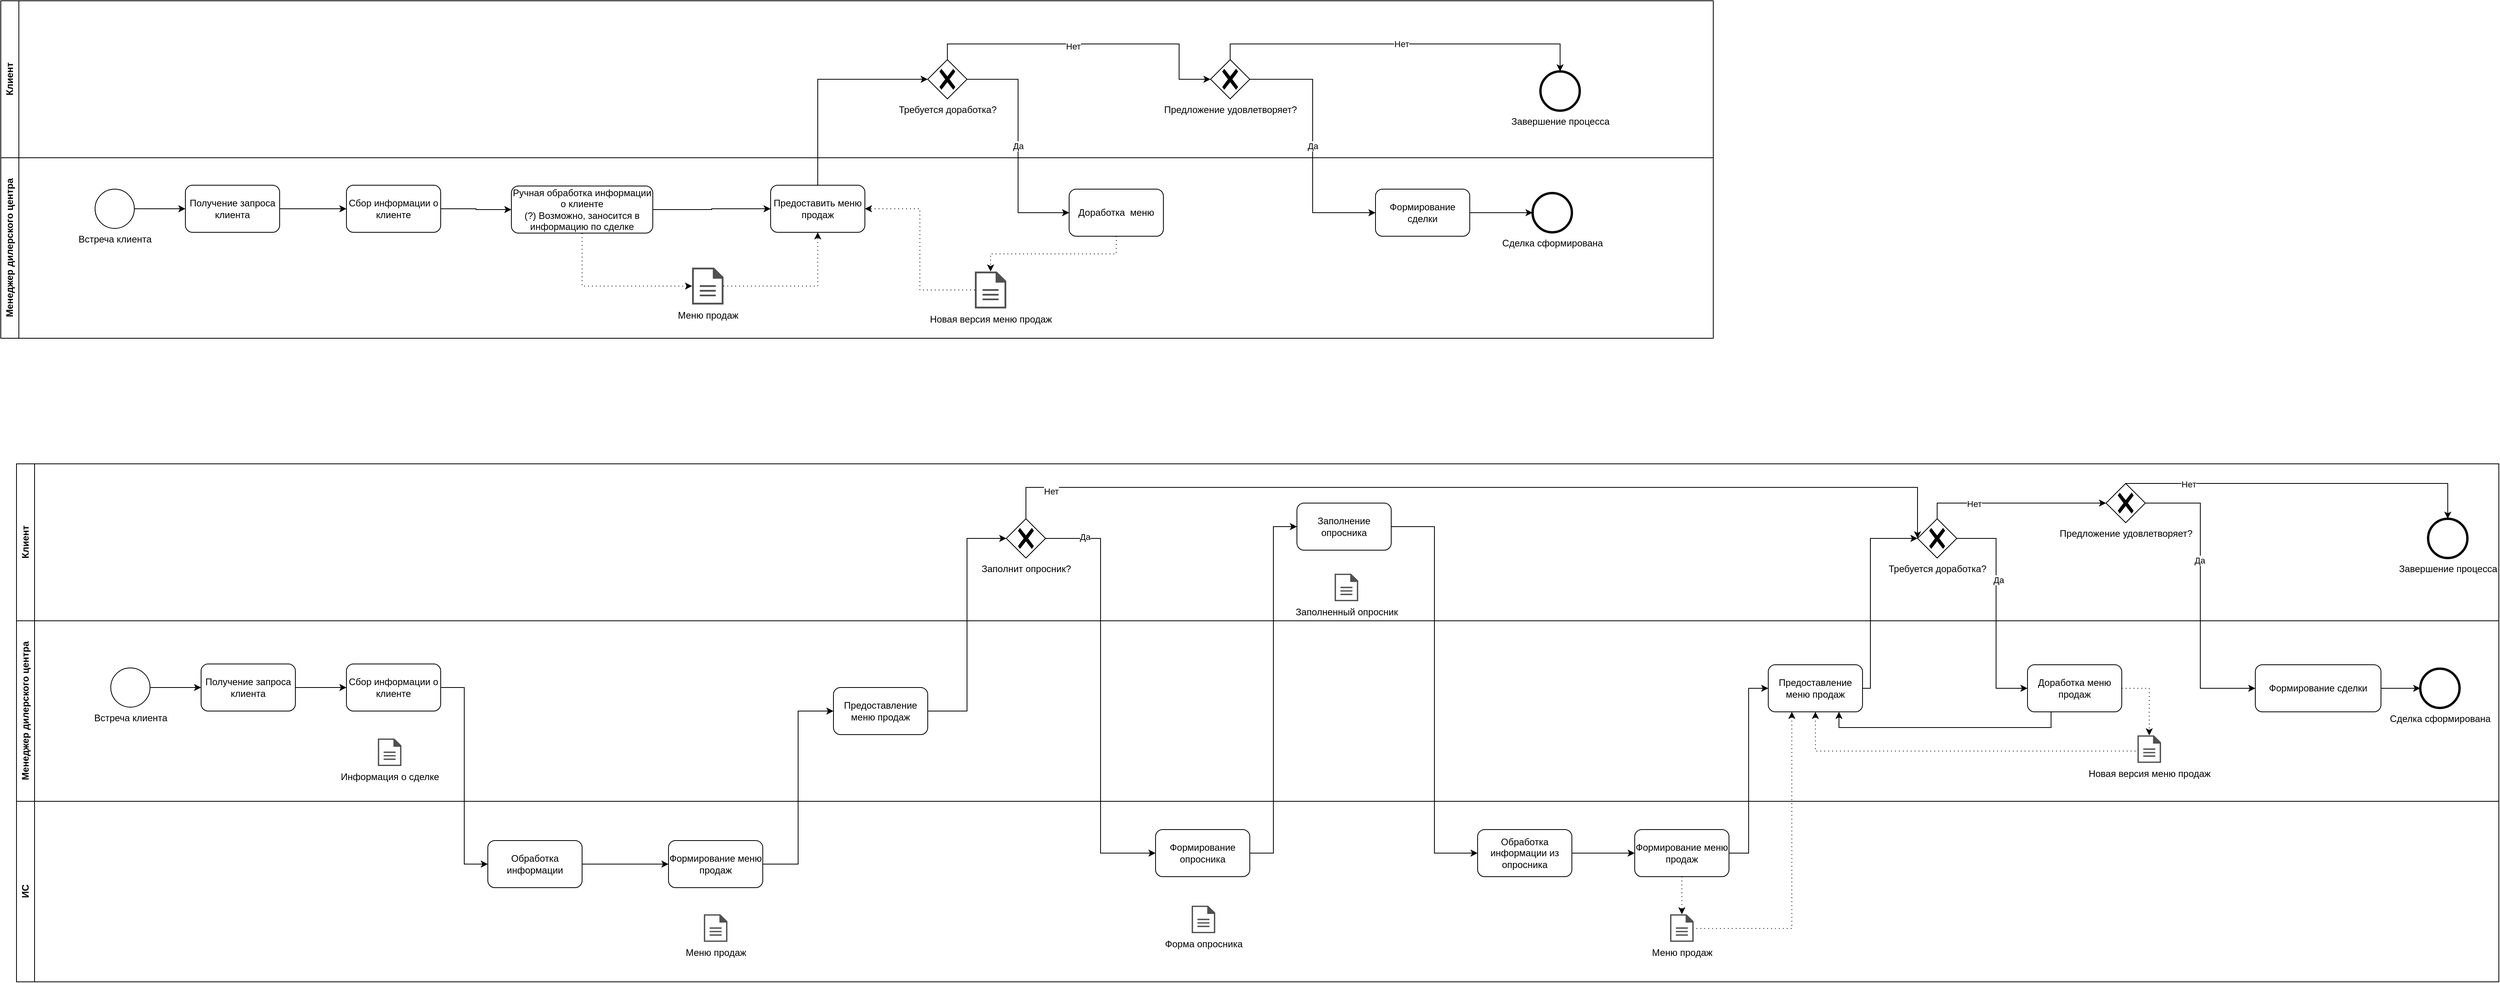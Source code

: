 <mxfile version="20.8.11" type="github">
  <diagram name="Page-1" id="2a216829-ef6e-dabb-86c1-c78162f3ba2b">
    <mxGraphModel dx="2593" dy="1790" grid="1" gridSize="10" guides="1" tooltips="1" connect="1" arrows="1" fold="1" page="1" pageScale="1" pageWidth="850" pageHeight="1100" background="none" math="0" shadow="0">
      <root>
        <mxCell id="0" />
        <mxCell id="1" parent="0" />
        <mxCell id="ZlQ-SaAlC8NXr6iBDygl-1" value="Клиент" style="swimlane;horizontal=0;whiteSpace=wrap;html=1;" parent="1" vertex="1">
          <mxGeometry x="190" y="1010" width="2180" height="200" as="geometry" />
        </mxCell>
        <mxCell id="ZlQ-SaAlC8NXr6iBDygl-26" style="edgeStyle=orthogonalEdgeStyle;rounded=0;orthogonalLoop=1;jettySize=auto;html=1;exitX=0.5;exitY=0;exitDx=0;exitDy=0;exitPerimeter=0;entryX=0;entryY=0.5;entryDx=0;entryDy=0;entryPerimeter=0;" parent="ZlQ-SaAlC8NXr6iBDygl-1" source="ZlQ-SaAlC8NXr6iBDygl-7" target="ZlQ-SaAlC8NXr6iBDygl-16" edge="1">
          <mxGeometry relative="1" as="geometry">
            <Array as="points">
              <mxPoint x="1205" y="55" />
              <mxPoint x="1500" y="55" />
              <mxPoint x="1500" y="100" />
            </Array>
          </mxGeometry>
        </mxCell>
        <mxCell id="ZlQ-SaAlC8NXr6iBDygl-27" value="Нет" style="edgeLabel;html=1;align=center;verticalAlign=middle;resizable=0;points=[];" parent="ZlQ-SaAlC8NXr6iBDygl-26" vertex="1" connectable="0">
          <mxGeometry x="-0.096" y="-3" relative="1" as="geometry">
            <mxPoint x="-1" as="offset" />
          </mxGeometry>
        </mxCell>
        <mxCell id="ZlQ-SaAlC8NXr6iBDygl-7" value="Требуется доработка?" style="points=[[0.25,0.25,0],[0.5,0,0],[0.75,0.25,0],[1,0.5,0],[0.75,0.75,0],[0.5,1,0],[0.25,0.75,0],[0,0.5,0]];shape=mxgraph.bpmn.gateway2;html=1;verticalLabelPosition=bottom;labelBackgroundColor=#ffffff;verticalAlign=top;align=center;perimeter=rhombusPerimeter;outlineConnect=0;outline=none;symbol=none;gwType=exclusive;" parent="ZlQ-SaAlC8NXr6iBDygl-1" vertex="1">
          <mxGeometry x="1180" y="75" width="50" height="50" as="geometry" />
        </mxCell>
        <mxCell id="ZlQ-SaAlC8NXr6iBDygl-25" value="Нет" style="edgeStyle=orthogonalEdgeStyle;rounded=0;orthogonalLoop=1;jettySize=auto;html=1;exitX=0.5;exitY=0;exitDx=0;exitDy=0;exitPerimeter=0;entryX=0.5;entryY=0;entryDx=0;entryDy=0;entryPerimeter=0;" parent="ZlQ-SaAlC8NXr6iBDygl-1" source="ZlQ-SaAlC8NXr6iBDygl-16" target="ZlQ-SaAlC8NXr6iBDygl-23" edge="1">
          <mxGeometry relative="1" as="geometry" />
        </mxCell>
        <mxCell id="ZlQ-SaAlC8NXr6iBDygl-16" value="Предложение удовлетворяет?" style="points=[[0.25,0.25,0],[0.5,0,0],[0.75,0.25,0],[1,0.5,0],[0.75,0.75,0],[0.5,1,0],[0.25,0.75,0],[0,0.5,0]];shape=mxgraph.bpmn.gateway2;html=1;verticalLabelPosition=bottom;labelBackgroundColor=#ffffff;verticalAlign=top;align=center;perimeter=rhombusPerimeter;outlineConnect=0;outline=none;symbol=none;gwType=exclusive;" parent="ZlQ-SaAlC8NXr6iBDygl-1" vertex="1">
          <mxGeometry x="1540" y="75" width="50" height="50" as="geometry" />
        </mxCell>
        <mxCell id="ZlQ-SaAlC8NXr6iBDygl-23" value="Завершение процесса" style="points=[[0.145,0.145,0],[0.5,0,0],[0.855,0.145,0],[1,0.5,0],[0.855,0.855,0],[0.5,1,0],[0.145,0.855,0],[0,0.5,0]];shape=mxgraph.bpmn.event;html=1;verticalLabelPosition=bottom;labelBackgroundColor=#ffffff;verticalAlign=top;align=center;perimeter=ellipsePerimeter;outlineConnect=0;aspect=fixed;outline=end;symbol=terminate2;" parent="ZlQ-SaAlC8NXr6iBDygl-1" vertex="1">
          <mxGeometry x="1960" y="90" width="50" height="50" as="geometry" />
        </mxCell>
        <mxCell id="ZlQ-SaAlC8NXr6iBDygl-2" value="Менеджер дилерского центра" style="swimlane;horizontal=0;whiteSpace=wrap;html=1;" parent="1" vertex="1">
          <mxGeometry x="190" y="1210" width="2180" height="230" as="geometry" />
        </mxCell>
        <mxCell id="ZlQ-SaAlC8NXr6iBDygl-3" value="Встреча клиента" style="points=[[0.145,0.145,0],[0.5,0,0],[0.855,0.145,0],[1,0.5,0],[0.855,0.855,0],[0.5,1,0],[0.145,0.855,0],[0,0.5,0]];shape=mxgraph.bpmn.event;html=1;verticalLabelPosition=bottom;labelBackgroundColor=#ffffff;verticalAlign=top;align=center;perimeter=ellipsePerimeter;outlineConnect=0;aspect=fixed;outline=standard;symbol=general;" parent="ZlQ-SaAlC8NXr6iBDygl-2" vertex="1">
          <mxGeometry x="120" y="40" width="50" height="50" as="geometry" />
        </mxCell>
        <mxCell id="ZlQ-SaAlC8NXr6iBDygl-46" style="edgeStyle=orthogonalEdgeStyle;rounded=0;orthogonalLoop=1;jettySize=auto;html=1;exitX=0;exitY=0.5;exitDx=0;exitDy=0;entryX=1;entryY=0.5;entryDx=0;entryDy=0;entryPerimeter=0;startArrow=classic;startFill=1;endArrow=none;endFill=0;" parent="ZlQ-SaAlC8NXr6iBDygl-2" source="ZlQ-SaAlC8NXr6iBDygl-5" target="ZlQ-SaAlC8NXr6iBDygl-3" edge="1">
          <mxGeometry relative="1" as="geometry" />
        </mxCell>
        <mxCell id="ZlQ-SaAlC8NXr6iBDygl-5" value="Получение запроса клиента" style="rounded=1;whiteSpace=wrap;html=1;" parent="ZlQ-SaAlC8NXr6iBDygl-2" vertex="1">
          <mxGeometry x="235" y="35" width="120" height="60" as="geometry" />
        </mxCell>
        <mxCell id="ZlQ-SaAlC8NXr6iBDygl-6" value="Предоставить меню продаж" style="rounded=1;whiteSpace=wrap;html=1;" parent="ZlQ-SaAlC8NXr6iBDygl-2" vertex="1">
          <mxGeometry x="980" y="35" width="120" height="60" as="geometry" />
        </mxCell>
        <mxCell id="ZlQ-SaAlC8NXr6iBDygl-38" style="edgeStyle=orthogonalEdgeStyle;rounded=0;orthogonalLoop=1;jettySize=auto;html=1;exitX=1;exitY=0.5;exitDx=0;exitDy=0;entryX=0;entryY=0.5;entryDx=0;entryDy=0;" parent="ZlQ-SaAlC8NXr6iBDygl-2" source="ZlQ-SaAlC8NXr6iBDygl-8" target="ZlQ-SaAlC8NXr6iBDygl-6" edge="1">
          <mxGeometry relative="1" as="geometry" />
        </mxCell>
        <mxCell id="ZlQ-SaAlC8NXr6iBDygl-44" style="edgeStyle=orthogonalEdgeStyle;rounded=0;orthogonalLoop=1;jettySize=auto;html=1;exitX=0;exitY=0.5;exitDx=0;exitDy=0;entryX=1;entryY=0.5;entryDx=0;entryDy=0;startArrow=classic;startFill=1;endArrow=none;endFill=0;" parent="ZlQ-SaAlC8NXr6iBDygl-2" source="ZlQ-SaAlC8NXr6iBDygl-8" target="ZlQ-SaAlC8NXr6iBDygl-15" edge="1">
          <mxGeometry relative="1" as="geometry" />
        </mxCell>
        <mxCell id="ZlQ-SaAlC8NXr6iBDygl-8" value="Ручная обработка информации о клиенте&lt;br&gt;(?) Возможно, заносится в информацию по сделке" style="rounded=1;whiteSpace=wrap;html=1;" parent="ZlQ-SaAlC8NXr6iBDygl-2" vertex="1">
          <mxGeometry x="650" y="36" width="180" height="60" as="geometry" />
        </mxCell>
        <mxCell id="ZlQ-SaAlC8NXr6iBDygl-35" style="edgeStyle=orthogonalEdgeStyle;rounded=0;orthogonalLoop=1;jettySize=auto;html=1;exitX=0.5;exitY=1;exitDx=0;exitDy=0;dashed=1;dashPattern=1 4;" parent="ZlQ-SaAlC8NXr6iBDygl-2" source="ZlQ-SaAlC8NXr6iBDygl-14" target="ZlQ-SaAlC8NXr6iBDygl-32" edge="1">
          <mxGeometry relative="1" as="geometry" />
        </mxCell>
        <mxCell id="ZlQ-SaAlC8NXr6iBDygl-14" value="Доработка &amp;nbsp;меню" style="rounded=1;whiteSpace=wrap;html=1;" parent="ZlQ-SaAlC8NXr6iBDygl-2" vertex="1">
          <mxGeometry x="1360" y="40" width="120" height="60" as="geometry" />
        </mxCell>
        <mxCell id="ZlQ-SaAlC8NXr6iBDygl-45" style="edgeStyle=orthogonalEdgeStyle;rounded=0;orthogonalLoop=1;jettySize=auto;html=1;exitX=0;exitY=0.5;exitDx=0;exitDy=0;entryX=1;entryY=0.5;entryDx=0;entryDy=0;startArrow=classic;startFill=1;endArrow=none;endFill=0;" parent="ZlQ-SaAlC8NXr6iBDygl-2" source="ZlQ-SaAlC8NXr6iBDygl-15" target="ZlQ-SaAlC8NXr6iBDygl-5" edge="1">
          <mxGeometry relative="1" as="geometry" />
        </mxCell>
        <mxCell id="ZlQ-SaAlC8NXr6iBDygl-15" value="Сбор информации о клиенте" style="rounded=1;whiteSpace=wrap;html=1;" parent="ZlQ-SaAlC8NXr6iBDygl-2" vertex="1">
          <mxGeometry x="440" y="35" width="120" height="60" as="geometry" />
        </mxCell>
        <mxCell id="ZlQ-SaAlC8NXr6iBDygl-24" style="edgeStyle=orthogonalEdgeStyle;rounded=0;orthogonalLoop=1;jettySize=auto;html=1;exitX=1;exitY=0.5;exitDx=0;exitDy=0;entryX=0;entryY=0.5;entryDx=0;entryDy=0;entryPerimeter=0;" parent="ZlQ-SaAlC8NXr6iBDygl-2" source="ZlQ-SaAlC8NXr6iBDygl-18" target="ZlQ-SaAlC8NXr6iBDygl-22" edge="1">
          <mxGeometry relative="1" as="geometry" />
        </mxCell>
        <mxCell id="ZlQ-SaAlC8NXr6iBDygl-18" value="Формирование сделки" style="rounded=1;whiteSpace=wrap;html=1;" parent="ZlQ-SaAlC8NXr6iBDygl-2" vertex="1">
          <mxGeometry x="1750" y="40" width="120" height="60" as="geometry" />
        </mxCell>
        <mxCell id="ZlQ-SaAlC8NXr6iBDygl-22" value="Сделка сформирована" style="points=[[0.145,0.145,0],[0.5,0,0],[0.855,0.145,0],[1,0.5,0],[0.855,0.855,0],[0.5,1,0],[0.145,0.855,0],[0,0.5,0]];shape=mxgraph.bpmn.event;html=1;verticalLabelPosition=bottom;labelBackgroundColor=#ffffff;verticalAlign=top;align=center;perimeter=ellipsePerimeter;outlineConnect=0;aspect=fixed;outline=end;symbol=terminate2;" parent="ZlQ-SaAlC8NXr6iBDygl-2" vertex="1">
          <mxGeometry x="1950" y="45" width="50" height="50" as="geometry" />
        </mxCell>
        <mxCell id="ZlQ-SaAlC8NXr6iBDygl-34" style="edgeStyle=orthogonalEdgeStyle;rounded=0;orthogonalLoop=1;jettySize=auto;html=1;entryX=1;entryY=0.5;entryDx=0;entryDy=0;dashed=1;dashPattern=1 4;" parent="ZlQ-SaAlC8NXr6iBDygl-2" source="ZlQ-SaAlC8NXr6iBDygl-32" target="ZlQ-SaAlC8NXr6iBDygl-6" edge="1">
          <mxGeometry relative="1" as="geometry" />
        </mxCell>
        <mxCell id="ZlQ-SaAlC8NXr6iBDygl-32" value="Новая версия меню продаж" style="sketch=0;pointerEvents=1;shadow=0;dashed=0;html=1;strokeColor=none;fillColor=#505050;labelPosition=center;verticalLabelPosition=bottom;verticalAlign=top;outlineConnect=0;align=center;shape=mxgraph.office.concepts.document;" parent="ZlQ-SaAlC8NXr6iBDygl-2" vertex="1">
          <mxGeometry x="1240" y="145" width="40" height="47" as="geometry" />
        </mxCell>
        <mxCell id="ZlQ-SaAlC8NXr6iBDygl-41" style="edgeStyle=orthogonalEdgeStyle;rounded=0;orthogonalLoop=1;jettySize=auto;html=1;entryX=0.5;entryY=1;entryDx=0;entryDy=0;dashed=1;dashPattern=1 4;startArrow=classic;startFill=1;endArrow=none;endFill=0;" parent="ZlQ-SaAlC8NXr6iBDygl-2" source="ZlQ-SaAlC8NXr6iBDygl-37" target="ZlQ-SaAlC8NXr6iBDygl-8" edge="1">
          <mxGeometry relative="1" as="geometry" />
        </mxCell>
        <mxCell id="ZlQ-SaAlC8NXr6iBDygl-42" style="edgeStyle=orthogonalEdgeStyle;rounded=0;orthogonalLoop=1;jettySize=auto;html=1;dashed=1;dashPattern=1 4;" parent="ZlQ-SaAlC8NXr6iBDygl-2" source="ZlQ-SaAlC8NXr6iBDygl-37" target="ZlQ-SaAlC8NXr6iBDygl-6" edge="1">
          <mxGeometry relative="1" as="geometry" />
        </mxCell>
        <mxCell id="ZlQ-SaAlC8NXr6iBDygl-37" value="Меню продаж" style="sketch=0;pointerEvents=1;shadow=0;dashed=0;html=1;strokeColor=none;fillColor=#505050;labelPosition=center;verticalLabelPosition=bottom;verticalAlign=top;outlineConnect=0;align=center;shape=mxgraph.office.concepts.document;" parent="ZlQ-SaAlC8NXr6iBDygl-2" vertex="1">
          <mxGeometry x="880" y="140" width="40" height="47" as="geometry" />
        </mxCell>
        <mxCell id="ZlQ-SaAlC8NXr6iBDygl-19" value="Да" style="edgeStyle=orthogonalEdgeStyle;rounded=0;orthogonalLoop=1;jettySize=auto;html=1;exitX=1;exitY=0.5;exitDx=0;exitDy=0;exitPerimeter=0;entryX=0;entryY=0.5;entryDx=0;entryDy=0;" parent="1" source="ZlQ-SaAlC8NXr6iBDygl-16" target="ZlQ-SaAlC8NXr6iBDygl-18" edge="1">
          <mxGeometry relative="1" as="geometry" />
        </mxCell>
        <mxCell id="ZlQ-SaAlC8NXr6iBDygl-28" value="Да" style="edgeStyle=orthogonalEdgeStyle;rounded=0;orthogonalLoop=1;jettySize=auto;html=1;exitX=1;exitY=0.5;exitDx=0;exitDy=0;exitPerimeter=0;entryX=0;entryY=0.5;entryDx=0;entryDy=0;" parent="1" source="ZlQ-SaAlC8NXr6iBDygl-7" target="ZlQ-SaAlC8NXr6iBDygl-14" edge="1">
          <mxGeometry relative="1" as="geometry" />
        </mxCell>
        <mxCell id="ZlQ-SaAlC8NXr6iBDygl-36" style="edgeStyle=orthogonalEdgeStyle;rounded=0;orthogonalLoop=1;jettySize=auto;html=1;exitX=0.5;exitY=0;exitDx=0;exitDy=0;entryX=0;entryY=0.5;entryDx=0;entryDy=0;entryPerimeter=0;" parent="1" source="ZlQ-SaAlC8NXr6iBDygl-6" target="ZlQ-SaAlC8NXr6iBDygl-7" edge="1">
          <mxGeometry relative="1" as="geometry" />
        </mxCell>
        <mxCell id="ZlQ-SaAlC8NXr6iBDygl-78" value="Клиент" style="swimlane;horizontal=0;whiteSpace=wrap;html=1;" parent="1" vertex="1">
          <mxGeometry x="210" y="1600" width="3160" height="200" as="geometry" />
        </mxCell>
        <mxCell id="ZlQ-SaAlC8NXr6iBDygl-158" value="Заполнение опросника" style="rounded=1;whiteSpace=wrap;html=1;" parent="ZlQ-SaAlC8NXr6iBDygl-78" vertex="1">
          <mxGeometry x="1630" y="50" width="120" height="60" as="geometry" />
        </mxCell>
        <mxCell id="ZlQ-SaAlC8NXr6iBDygl-159" value="Заполненный опросник" style="sketch=0;pointerEvents=1;shadow=0;dashed=0;html=1;strokeColor=none;fillColor=#505050;labelPosition=center;verticalLabelPosition=bottom;verticalAlign=top;outlineConnect=0;align=center;shape=mxgraph.office.concepts.document;" parent="ZlQ-SaAlC8NXr6iBDygl-78" vertex="1">
          <mxGeometry x="1678" y="140" width="30" height="35" as="geometry" />
        </mxCell>
        <mxCell id="ZlQ-SaAlC8NXr6iBDygl-169" value="Требуется доработка?" style="points=[[0.25,0.25,0],[0.5,0,0],[0.75,0.25,0],[1,0.5,0],[0.75,0.75,0],[0.5,1,0],[0.25,0.75,0],[0,0.5,0]];shape=mxgraph.bpmn.gateway2;html=1;verticalLabelPosition=bottom;labelBackgroundColor=#ffffff;verticalAlign=top;align=center;perimeter=rhombusPerimeter;outlineConnect=0;outline=none;symbol=none;gwType=exclusive;" parent="ZlQ-SaAlC8NXr6iBDygl-78" vertex="1">
          <mxGeometry x="2420" y="70" width="50" height="50" as="geometry" />
        </mxCell>
        <mxCell id="ZlQ-SaAlC8NXr6iBDygl-211" style="edgeStyle=orthogonalEdgeStyle;rounded=0;orthogonalLoop=1;jettySize=auto;html=1;exitX=0;exitY=0.5;exitDx=0;exitDy=0;exitPerimeter=0;entryX=0.5;entryY=0;entryDx=0;entryDy=0;entryPerimeter=0;startArrow=classic;startFill=1;endArrow=none;endFill=0;" parent="ZlQ-SaAlC8NXr6iBDygl-78" source="ZlQ-SaAlC8NXr6iBDygl-208" target="ZlQ-SaAlC8NXr6iBDygl-169" edge="1">
          <mxGeometry relative="1" as="geometry">
            <Array as="points">
              <mxPoint x="2445" y="50" />
            </Array>
          </mxGeometry>
        </mxCell>
        <mxCell id="ZlQ-SaAlC8NXr6iBDygl-212" value="Нет" style="edgeLabel;html=1;align=center;verticalAlign=middle;resizable=0;points=[];" parent="ZlQ-SaAlC8NXr6iBDygl-211" vertex="1" connectable="0">
          <mxGeometry x="0.43" y="1" relative="1" as="geometry">
            <mxPoint as="offset" />
          </mxGeometry>
        </mxCell>
        <mxCell id="ZlQ-SaAlC8NXr6iBDygl-208" value="Предложение удовлетворяет?" style="points=[[0.25,0.25,0],[0.5,0,0],[0.75,0.25,0],[1,0.5,0],[0.75,0.75,0],[0.5,1,0],[0.25,0.75,0],[0,0.5,0]];shape=mxgraph.bpmn.gateway2;html=1;verticalLabelPosition=bottom;labelBackgroundColor=#ffffff;verticalAlign=top;align=center;perimeter=rhombusPerimeter;outlineConnect=0;outline=none;symbol=none;gwType=exclusive;" parent="ZlQ-SaAlC8NXr6iBDygl-78" vertex="1">
          <mxGeometry x="2660" y="25" width="50" height="50" as="geometry" />
        </mxCell>
        <mxCell id="p4xTTkdWN6p4OTS3sDbt-12" style="edgeStyle=orthogonalEdgeStyle;rounded=0;orthogonalLoop=1;jettySize=auto;html=1;exitX=0.5;exitY=0;exitDx=0;exitDy=0;exitPerimeter=0;entryX=0;entryY=0.5;entryDx=0;entryDy=0;entryPerimeter=0;" parent="ZlQ-SaAlC8NXr6iBDygl-78" source="p4xTTkdWN6p4OTS3sDbt-6" target="ZlQ-SaAlC8NXr6iBDygl-169" edge="1">
          <mxGeometry relative="1" as="geometry">
            <Array as="points">
              <mxPoint x="1285" y="30" />
              <mxPoint x="2420" y="30" />
            </Array>
          </mxGeometry>
        </mxCell>
        <mxCell id="p4xTTkdWN6p4OTS3sDbt-13" value="Нет" style="edgeLabel;html=1;align=center;verticalAlign=middle;resizable=0;points=[];" parent="p4xTTkdWN6p4OTS3sDbt-12" vertex="1" connectable="0">
          <mxGeometry x="-0.884" y="-5" relative="1" as="geometry">
            <mxPoint as="offset" />
          </mxGeometry>
        </mxCell>
        <mxCell id="p4xTTkdWN6p4OTS3sDbt-6" value="Заполнит опросник?" style="points=[[0.25,0.25,0],[0.5,0,0],[0.75,0.25,0],[1,0.5,0],[0.75,0.75,0],[0.5,1,0],[0.25,0.75,0],[0,0.5,0]];shape=mxgraph.bpmn.gateway2;html=1;verticalLabelPosition=bottom;labelBackgroundColor=#ffffff;verticalAlign=top;align=center;perimeter=rhombusPerimeter;outlineConnect=0;outline=none;symbol=none;gwType=exclusive;" parent="ZlQ-SaAlC8NXr6iBDygl-78" vertex="1">
          <mxGeometry x="1260" y="70" width="50" height="50" as="geometry" />
        </mxCell>
        <mxCell id="ZlQ-SaAlC8NXr6iBDygl-209" value="Завершение процесса" style="points=[[0.145,0.145,0],[0.5,0,0],[0.855,0.145,0],[1,0.5,0],[0.855,0.855,0],[0.5,1,0],[0.145,0.855,0],[0,0.5,0]];shape=mxgraph.bpmn.event;html=1;verticalLabelPosition=bottom;labelBackgroundColor=#ffffff;verticalAlign=top;align=center;perimeter=ellipsePerimeter;outlineConnect=0;aspect=fixed;outline=end;symbol=terminate2;" parent="ZlQ-SaAlC8NXr6iBDygl-78" vertex="1">
          <mxGeometry x="3070" y="70" width="50" height="50" as="geometry" />
        </mxCell>
        <mxCell id="ZlQ-SaAlC8NXr6iBDygl-207" value="" style="edgeStyle=orthogonalEdgeStyle;rounded=0;orthogonalLoop=1;jettySize=auto;html=1;exitX=0.5;exitY=0;exitDx=0;exitDy=0;exitPerimeter=0;entryX=0.5;entryY=0;entryDx=0;entryDy=0;entryPerimeter=0;" parent="ZlQ-SaAlC8NXr6iBDygl-78" source="ZlQ-SaAlC8NXr6iBDygl-208" target="ZlQ-SaAlC8NXr6iBDygl-209" edge="1">
          <mxGeometry relative="1" as="geometry">
            <mxPoint x="3075" y="96" as="targetPoint" />
            <Array as="points">
              <mxPoint x="3095" y="25" />
            </Array>
          </mxGeometry>
        </mxCell>
        <mxCell id="p4xTTkdWN6p4OTS3sDbt-14" value="Нет" style="edgeLabel;html=1;align=center;verticalAlign=middle;resizable=0;points=[];" parent="ZlQ-SaAlC8NXr6iBDygl-207" vertex="1" connectable="0">
          <mxGeometry x="-0.651" y="-1" relative="1" as="geometry">
            <mxPoint as="offset" />
          </mxGeometry>
        </mxCell>
        <mxCell id="ZlQ-SaAlC8NXr6iBDygl-85" value="Менеджер дилерского центра" style="swimlane;horizontal=0;whiteSpace=wrap;html=1;" parent="1" vertex="1">
          <mxGeometry x="210" y="1800" width="3160" height="230" as="geometry" />
        </mxCell>
        <mxCell id="ZlQ-SaAlC8NXr6iBDygl-86" value="Встреча клиента" style="points=[[0.145,0.145,0],[0.5,0,0],[0.855,0.145,0],[1,0.5,0],[0.855,0.855,0],[0.5,1,0],[0.145,0.855,0],[0,0.5,0]];shape=mxgraph.bpmn.event;html=1;verticalLabelPosition=bottom;labelBackgroundColor=#ffffff;verticalAlign=top;align=center;perimeter=ellipsePerimeter;outlineConnect=0;aspect=fixed;outline=standard;symbol=general;" parent="ZlQ-SaAlC8NXr6iBDygl-85" vertex="1">
          <mxGeometry x="120" y="60" width="50" height="50" as="geometry" />
        </mxCell>
        <mxCell id="ZlQ-SaAlC8NXr6iBDygl-87" style="edgeStyle=orthogonalEdgeStyle;rounded=0;orthogonalLoop=1;jettySize=auto;html=1;exitX=0;exitY=0.5;exitDx=0;exitDy=0;entryX=1;entryY=0.5;entryDx=0;entryDy=0;entryPerimeter=0;startArrow=classic;startFill=1;endArrow=none;endFill=0;" parent="ZlQ-SaAlC8NXr6iBDygl-85" source="ZlQ-SaAlC8NXr6iBDygl-88" target="ZlQ-SaAlC8NXr6iBDygl-86" edge="1">
          <mxGeometry relative="1" as="geometry" />
        </mxCell>
        <mxCell id="ZlQ-SaAlC8NXr6iBDygl-88" value="Получение запроса клиента" style="rounded=1;whiteSpace=wrap;html=1;" parent="ZlQ-SaAlC8NXr6iBDygl-85" vertex="1">
          <mxGeometry x="235" y="55" width="120" height="60" as="geometry" />
        </mxCell>
        <mxCell id="ZlQ-SaAlC8NXr6iBDygl-95" style="edgeStyle=orthogonalEdgeStyle;rounded=0;orthogonalLoop=1;jettySize=auto;html=1;exitX=0;exitY=0.5;exitDx=0;exitDy=0;entryX=1;entryY=0.5;entryDx=0;entryDy=0;startArrow=classic;startFill=1;endArrow=none;endFill=0;" parent="ZlQ-SaAlC8NXr6iBDygl-85" source="ZlQ-SaAlC8NXr6iBDygl-96" target="ZlQ-SaAlC8NXr6iBDygl-88" edge="1">
          <mxGeometry relative="1" as="geometry" />
        </mxCell>
        <mxCell id="ZlQ-SaAlC8NXr6iBDygl-96" value="Сбор информации о клиенте" style="rounded=1;whiteSpace=wrap;html=1;" parent="ZlQ-SaAlC8NXr6iBDygl-85" vertex="1">
          <mxGeometry x="420" y="55" width="120" height="60" as="geometry" />
        </mxCell>
        <mxCell id="ZlQ-SaAlC8NXr6iBDygl-151" value="Информация о сделке" style="sketch=0;pointerEvents=1;shadow=0;dashed=0;html=1;strokeColor=none;fillColor=#505050;labelPosition=center;verticalLabelPosition=bottom;verticalAlign=top;outlineConnect=0;align=center;shape=mxgraph.office.concepts.document;" parent="ZlQ-SaAlC8NXr6iBDygl-85" vertex="1">
          <mxGeometry x="460" y="150" width="30" height="35" as="geometry" />
        </mxCell>
        <mxCell id="ZlQ-SaAlC8NXr6iBDygl-225" style="edgeStyle=orthogonalEdgeStyle;rounded=0;orthogonalLoop=1;jettySize=auto;html=1;exitX=0.5;exitY=1;exitDx=0;exitDy=0;dashed=1;dashPattern=1 4;startArrow=classic;startFill=1;endArrow=none;endFill=0;" parent="ZlQ-SaAlC8NXr6iBDygl-85" source="ZlQ-SaAlC8NXr6iBDygl-168" target="ZlQ-SaAlC8NXr6iBDygl-179" edge="1">
          <mxGeometry relative="1" as="geometry">
            <Array as="points">
              <mxPoint x="2290" y="166" />
            </Array>
          </mxGeometry>
        </mxCell>
        <mxCell id="ZlQ-SaAlC8NXr6iBDygl-168" value="Предоставление меню продаж" style="rounded=1;whiteSpace=wrap;html=1;" parent="ZlQ-SaAlC8NXr6iBDygl-85" vertex="1">
          <mxGeometry x="2230" y="56" width="120" height="60" as="geometry" />
        </mxCell>
        <mxCell id="ZlQ-SaAlC8NXr6iBDygl-221" style="edgeStyle=orthogonalEdgeStyle;rounded=0;orthogonalLoop=1;jettySize=auto;html=1;exitX=1;exitY=0.5;exitDx=0;exitDy=0;dashed=1;dashPattern=1 4;startArrow=none;startFill=0;endArrow=classic;endFill=1;" parent="ZlQ-SaAlC8NXr6iBDygl-85" source="ZlQ-SaAlC8NXr6iBDygl-178" target="ZlQ-SaAlC8NXr6iBDygl-179" edge="1">
          <mxGeometry relative="1" as="geometry" />
        </mxCell>
        <mxCell id="ZlQ-SaAlC8NXr6iBDygl-223" style="edgeStyle=orthogonalEdgeStyle;rounded=0;orthogonalLoop=1;jettySize=auto;html=1;exitX=0.25;exitY=1;exitDx=0;exitDy=0;entryX=0.75;entryY=1;entryDx=0;entryDy=0;startArrow=none;startFill=0;endArrow=classic;endFill=1;" parent="ZlQ-SaAlC8NXr6iBDygl-85" source="ZlQ-SaAlC8NXr6iBDygl-178" target="ZlQ-SaAlC8NXr6iBDygl-168" edge="1">
          <mxGeometry relative="1" as="geometry" />
        </mxCell>
        <mxCell id="ZlQ-SaAlC8NXr6iBDygl-178" value="Доработка меню продаж" style="rounded=1;whiteSpace=wrap;html=1;" parent="ZlQ-SaAlC8NXr6iBDygl-85" vertex="1">
          <mxGeometry x="2560" y="56" width="120" height="60" as="geometry" />
        </mxCell>
        <mxCell id="ZlQ-SaAlC8NXr6iBDygl-179" value="Новая версия меню продаж" style="sketch=0;pointerEvents=1;shadow=0;dashed=0;html=1;strokeColor=none;fillColor=#505050;labelPosition=center;verticalLabelPosition=bottom;verticalAlign=top;outlineConnect=0;align=center;shape=mxgraph.office.concepts.document;" parent="ZlQ-SaAlC8NXr6iBDygl-85" vertex="1">
          <mxGeometry x="2700" y="146" width="30" height="35" as="geometry" />
        </mxCell>
        <mxCell id="ZlQ-SaAlC8NXr6iBDygl-200" value="Формирование сделки" style="rounded=1;whiteSpace=wrap;html=1;" parent="ZlQ-SaAlC8NXr6iBDygl-85" vertex="1">
          <mxGeometry x="2850" y="56" width="160" height="60" as="geometry" />
        </mxCell>
        <mxCell id="p4xTTkdWN6p4OTS3sDbt-4" value="Предоставление меню продаж" style="rounded=1;whiteSpace=wrap;html=1;" parent="ZlQ-SaAlC8NXr6iBDygl-85" vertex="1">
          <mxGeometry x="1040" y="85" width="120" height="60" as="geometry" />
        </mxCell>
        <mxCell id="ZlQ-SaAlC8NXr6iBDygl-109" value="ИС" style="swimlane;horizontal=0;whiteSpace=wrap;html=1;" parent="1" vertex="1">
          <mxGeometry x="210" y="2030" width="3160" height="230" as="geometry" />
        </mxCell>
        <mxCell id="p4xTTkdWN6p4OTS3sDbt-3" style="edgeStyle=orthogonalEdgeStyle;rounded=0;orthogonalLoop=1;jettySize=auto;html=1;exitX=1;exitY=0.5;exitDx=0;exitDy=0;entryX=0;entryY=0.5;entryDx=0;entryDy=0;" parent="ZlQ-SaAlC8NXr6iBDygl-109" source="ZlQ-SaAlC8NXr6iBDygl-150" target="p4xTTkdWN6p4OTS3sDbt-1" edge="1">
          <mxGeometry relative="1" as="geometry" />
        </mxCell>
        <mxCell id="ZlQ-SaAlC8NXr6iBDygl-150" value="Обработка информации" style="rounded=1;whiteSpace=wrap;html=1;" parent="ZlQ-SaAlC8NXr6iBDygl-109" vertex="1">
          <mxGeometry x="600" y="50" width="120" height="60" as="geometry" />
        </mxCell>
        <mxCell id="ZlQ-SaAlC8NXr6iBDygl-152" value="Формирование опросника" style="rounded=1;whiteSpace=wrap;html=1;" parent="ZlQ-SaAlC8NXr6iBDygl-109" vertex="1">
          <mxGeometry x="1450" y="36" width="120" height="60" as="geometry" />
        </mxCell>
        <mxCell id="ZlQ-SaAlC8NXr6iBDygl-153" value="Форма опросника" style="sketch=0;pointerEvents=1;shadow=0;dashed=0;html=1;strokeColor=none;fillColor=#505050;labelPosition=center;verticalLabelPosition=bottom;verticalAlign=top;outlineConnect=0;align=center;shape=mxgraph.office.concepts.document;" parent="ZlQ-SaAlC8NXr6iBDygl-109" vertex="1">
          <mxGeometry x="1496" y="133" width="30" height="35" as="geometry" />
        </mxCell>
        <mxCell id="ZlQ-SaAlC8NXr6iBDygl-160" value="Обработка информации из опросника" style="rounded=1;whiteSpace=wrap;html=1;" parent="ZlQ-SaAlC8NXr6iBDygl-109" vertex="1">
          <mxGeometry x="1860" y="36" width="120" height="60" as="geometry" />
        </mxCell>
        <mxCell id="ZlQ-SaAlC8NXr6iBDygl-191" style="edgeStyle=orthogonalEdgeStyle;rounded=0;orthogonalLoop=1;jettySize=auto;html=1;exitX=0;exitY=0.5;exitDx=0;exitDy=0;entryX=1;entryY=0.5;entryDx=0;entryDy=0;startArrow=classic;startFill=1;endArrow=none;endFill=0;" parent="ZlQ-SaAlC8NXr6iBDygl-109" source="ZlQ-SaAlC8NXr6iBDygl-166" target="ZlQ-SaAlC8NXr6iBDygl-160" edge="1">
          <mxGeometry relative="1" as="geometry" />
        </mxCell>
        <mxCell id="ZlQ-SaAlC8NXr6iBDygl-218" style="edgeStyle=orthogonalEdgeStyle;rounded=0;orthogonalLoop=1;jettySize=auto;html=1;exitX=0.5;exitY=1;exitDx=0;exitDy=0;startArrow=none;startFill=0;endArrow=classic;endFill=1;dashed=1;dashPattern=1 4;" parent="ZlQ-SaAlC8NXr6iBDygl-109" source="ZlQ-SaAlC8NXr6iBDygl-166" target="ZlQ-SaAlC8NXr6iBDygl-167" edge="1">
          <mxGeometry relative="1" as="geometry" />
        </mxCell>
        <mxCell id="ZlQ-SaAlC8NXr6iBDygl-166" value="Формирование меню продаж" style="rounded=1;whiteSpace=wrap;html=1;" parent="ZlQ-SaAlC8NXr6iBDygl-109" vertex="1">
          <mxGeometry x="2060" y="36" width="120" height="60" as="geometry" />
        </mxCell>
        <mxCell id="ZlQ-SaAlC8NXr6iBDygl-167" value="Меню продаж" style="sketch=0;pointerEvents=1;shadow=0;dashed=0;html=1;strokeColor=none;fillColor=#505050;labelPosition=center;verticalLabelPosition=bottom;verticalAlign=top;outlineConnect=0;align=center;shape=mxgraph.office.concepts.document;" parent="ZlQ-SaAlC8NXr6iBDygl-109" vertex="1">
          <mxGeometry x="2105" y="144" width="30" height="35" as="geometry" />
        </mxCell>
        <mxCell id="p4xTTkdWN6p4OTS3sDbt-1" value="Формирование меню продаж" style="rounded=1;whiteSpace=wrap;html=1;" parent="ZlQ-SaAlC8NXr6iBDygl-109" vertex="1">
          <mxGeometry x="830" y="50" width="120" height="60" as="geometry" />
        </mxCell>
        <mxCell id="p4xTTkdWN6p4OTS3sDbt-2" value="Меню продаж" style="sketch=0;pointerEvents=1;shadow=0;dashed=0;html=1;strokeColor=none;fillColor=#505050;labelPosition=center;verticalLabelPosition=bottom;verticalAlign=top;outlineConnect=0;align=center;shape=mxgraph.office.concepts.document;" parent="ZlQ-SaAlC8NXr6iBDygl-109" vertex="1">
          <mxGeometry x="875" y="144" width="30" height="35" as="geometry" />
        </mxCell>
        <mxCell id="ZlQ-SaAlC8NXr6iBDygl-181" style="edgeStyle=orthogonalEdgeStyle;rounded=0;orthogonalLoop=1;jettySize=auto;html=1;exitX=0;exitY=0.5;exitDx=0;exitDy=0;entryX=1;entryY=0.5;entryDx=0;entryDy=0;startArrow=classic;startFill=1;endArrow=none;endFill=0;" parent="1" source="ZlQ-SaAlC8NXr6iBDygl-150" target="ZlQ-SaAlC8NXr6iBDygl-96" edge="1">
          <mxGeometry relative="1" as="geometry" />
        </mxCell>
        <mxCell id="ZlQ-SaAlC8NXr6iBDygl-192" style="edgeStyle=orthogonalEdgeStyle;rounded=0;orthogonalLoop=1;jettySize=auto;html=1;exitX=0;exitY=0.5;exitDx=0;exitDy=0;entryX=1;entryY=0.5;entryDx=0;entryDy=0;startArrow=classic;startFill=1;endArrow=none;endFill=0;" parent="1" source="ZlQ-SaAlC8NXr6iBDygl-168" target="ZlQ-SaAlC8NXr6iBDygl-166" edge="1">
          <mxGeometry relative="1" as="geometry" />
        </mxCell>
        <mxCell id="ZlQ-SaAlC8NXr6iBDygl-194" style="edgeStyle=orthogonalEdgeStyle;rounded=0;orthogonalLoop=1;jettySize=auto;html=1;exitX=0;exitY=0.5;exitDx=0;exitDy=0;exitPerimeter=0;entryX=1;entryY=0.5;entryDx=0;entryDy=0;startArrow=classic;startFill=1;endArrow=none;endFill=0;" parent="1" source="ZlQ-SaAlC8NXr6iBDygl-169" target="ZlQ-SaAlC8NXr6iBDygl-168" edge="1">
          <mxGeometry relative="1" as="geometry">
            <Array as="points">
              <mxPoint x="2570" y="1695" />
              <mxPoint x="2570" y="1886" />
            </Array>
          </mxGeometry>
        </mxCell>
        <mxCell id="ZlQ-SaAlC8NXr6iBDygl-195" style="edgeStyle=orthogonalEdgeStyle;rounded=0;orthogonalLoop=1;jettySize=auto;html=1;exitX=0;exitY=0.5;exitDx=0;exitDy=0;entryX=1;entryY=0.5;entryDx=0;entryDy=0;entryPerimeter=0;startArrow=classic;startFill=1;endArrow=none;endFill=0;" parent="1" source="ZlQ-SaAlC8NXr6iBDygl-178" target="ZlQ-SaAlC8NXr6iBDygl-169" edge="1">
          <mxGeometry relative="1" as="geometry">
            <Array as="points">
              <mxPoint x="2730" y="1695" />
            </Array>
          </mxGeometry>
        </mxCell>
        <mxCell id="ZlQ-SaAlC8NXr6iBDygl-196" value="Да" style="edgeLabel;html=1;align=center;verticalAlign=middle;resizable=0;points=[];" parent="ZlQ-SaAlC8NXr6iBDygl-195" vertex="1" connectable="0">
          <mxGeometry x="0.275" y="-3" relative="1" as="geometry">
            <mxPoint y="1" as="offset" />
          </mxGeometry>
        </mxCell>
        <mxCell id="ZlQ-SaAlC8NXr6iBDygl-214" style="edgeStyle=orthogonalEdgeStyle;rounded=0;orthogonalLoop=1;jettySize=auto;html=1;exitX=0;exitY=0.5;exitDx=0;exitDy=0;entryX=1;entryY=0.5;entryDx=0;entryDy=0;entryPerimeter=0;startArrow=classic;startFill=1;endArrow=none;endFill=0;" parent="1" source="ZlQ-SaAlC8NXr6iBDygl-200" target="ZlQ-SaAlC8NXr6iBDygl-208" edge="1">
          <mxGeometry relative="1" as="geometry" />
        </mxCell>
        <mxCell id="ZlQ-SaAlC8NXr6iBDygl-215" value="Да" style="edgeLabel;html=1;align=center;verticalAlign=middle;resizable=0;points=[];" parent="ZlQ-SaAlC8NXr6iBDygl-214" vertex="1" connectable="0">
          <mxGeometry x="0.239" y="1" relative="1" as="geometry">
            <mxPoint as="offset" />
          </mxGeometry>
        </mxCell>
        <mxCell id="ZlQ-SaAlC8NXr6iBDygl-220" style="edgeStyle=orthogonalEdgeStyle;rounded=0;orthogonalLoop=1;jettySize=auto;html=1;exitX=0.25;exitY=1;exitDx=0;exitDy=0;dashed=1;dashPattern=1 4;startArrow=classic;startFill=1;endArrow=none;endFill=0;" parent="1" source="ZlQ-SaAlC8NXr6iBDygl-168" target="ZlQ-SaAlC8NXr6iBDygl-167" edge="1">
          <mxGeometry relative="1" as="geometry">
            <Array as="points">
              <mxPoint x="2470" y="2192" />
            </Array>
          </mxGeometry>
        </mxCell>
        <mxCell id="ZlQ-SaAlC8NXr6iBDygl-202" value="Сделка сформирована" style="points=[[0.145,0.145,0],[0.5,0,0],[0.855,0.145,0],[1,0.5,0],[0.855,0.855,0],[0.5,1,0],[0.145,0.855,0],[0,0.5,0]];shape=mxgraph.bpmn.event;html=1;verticalLabelPosition=bottom;labelBackgroundColor=#ffffff;verticalAlign=top;align=center;perimeter=ellipsePerimeter;outlineConnect=0;aspect=fixed;outline=end;symbol=terminate2;" parent="1" vertex="1">
          <mxGeometry x="3270" y="1861" width="50" height="50" as="geometry" />
        </mxCell>
        <mxCell id="ZlQ-SaAlC8NXr6iBDygl-205" style="edgeStyle=orthogonalEdgeStyle;rounded=0;orthogonalLoop=1;jettySize=auto;html=1;exitX=0;exitY=0.5;exitDx=0;exitDy=0;exitPerimeter=0;entryX=1;entryY=0.5;entryDx=0;entryDy=0;startArrow=classic;startFill=1;endArrow=none;endFill=0;" parent="1" source="ZlQ-SaAlC8NXr6iBDygl-202" target="ZlQ-SaAlC8NXr6iBDygl-200" edge="1">
          <mxGeometry relative="1" as="geometry">
            <mxPoint x="3260" y="1885.0" as="sourcePoint" />
          </mxGeometry>
        </mxCell>
        <mxCell id="p4xTTkdWN6p4OTS3sDbt-5" style="edgeStyle=orthogonalEdgeStyle;rounded=0;orthogonalLoop=1;jettySize=auto;html=1;exitX=1;exitY=0.5;exitDx=0;exitDy=0;entryX=0;entryY=0.5;entryDx=0;entryDy=0;" parent="1" source="p4xTTkdWN6p4OTS3sDbt-1" target="p4xTTkdWN6p4OTS3sDbt-4" edge="1">
          <mxGeometry relative="1" as="geometry" />
        </mxCell>
        <mxCell id="p4xTTkdWN6p4OTS3sDbt-7" style="edgeStyle=orthogonalEdgeStyle;rounded=0;orthogonalLoop=1;jettySize=auto;html=1;exitX=1;exitY=0.5;exitDx=0;exitDy=0;entryX=0;entryY=0.5;entryDx=0;entryDy=0;entryPerimeter=0;" parent="1" source="p4xTTkdWN6p4OTS3sDbt-4" target="p4xTTkdWN6p4OTS3sDbt-6" edge="1">
          <mxGeometry relative="1" as="geometry" />
        </mxCell>
        <mxCell id="p4xTTkdWN6p4OTS3sDbt-8" value="" style="edgeStyle=orthogonalEdgeStyle;rounded=0;orthogonalLoop=1;jettySize=auto;html=1;exitX=1;exitY=0.5;exitDx=0;exitDy=0;exitPerimeter=0;entryX=0;entryY=0.5;entryDx=0;entryDy=0;" parent="1" source="p4xTTkdWN6p4OTS3sDbt-6" target="ZlQ-SaAlC8NXr6iBDygl-152" edge="1">
          <mxGeometry relative="1" as="geometry" />
        </mxCell>
        <mxCell id="p4xTTkdWN6p4OTS3sDbt-9" value="Да" style="edgeLabel;html=1;align=center;verticalAlign=middle;resizable=0;points=[];" parent="p4xTTkdWN6p4OTS3sDbt-8" vertex="1" connectable="0">
          <mxGeometry x="-0.816" y="2" relative="1" as="geometry">
            <mxPoint as="offset" />
          </mxGeometry>
        </mxCell>
        <mxCell id="p4xTTkdWN6p4OTS3sDbt-10" style="edgeStyle=orthogonalEdgeStyle;rounded=0;orthogonalLoop=1;jettySize=auto;html=1;exitX=1;exitY=0.5;exitDx=0;exitDy=0;entryX=0;entryY=0.5;entryDx=0;entryDy=0;" parent="1" source="ZlQ-SaAlC8NXr6iBDygl-152" target="ZlQ-SaAlC8NXr6iBDygl-158" edge="1">
          <mxGeometry relative="1" as="geometry" />
        </mxCell>
        <mxCell id="p4xTTkdWN6p4OTS3sDbt-11" style="edgeStyle=orthogonalEdgeStyle;rounded=0;orthogonalLoop=1;jettySize=auto;html=1;exitX=1;exitY=0.5;exitDx=0;exitDy=0;entryX=0;entryY=0.5;entryDx=0;entryDy=0;" parent="1" source="ZlQ-SaAlC8NXr6iBDygl-158" target="ZlQ-SaAlC8NXr6iBDygl-160" edge="1">
          <mxGeometry relative="1" as="geometry" />
        </mxCell>
      </root>
    </mxGraphModel>
  </diagram>
</mxfile>
